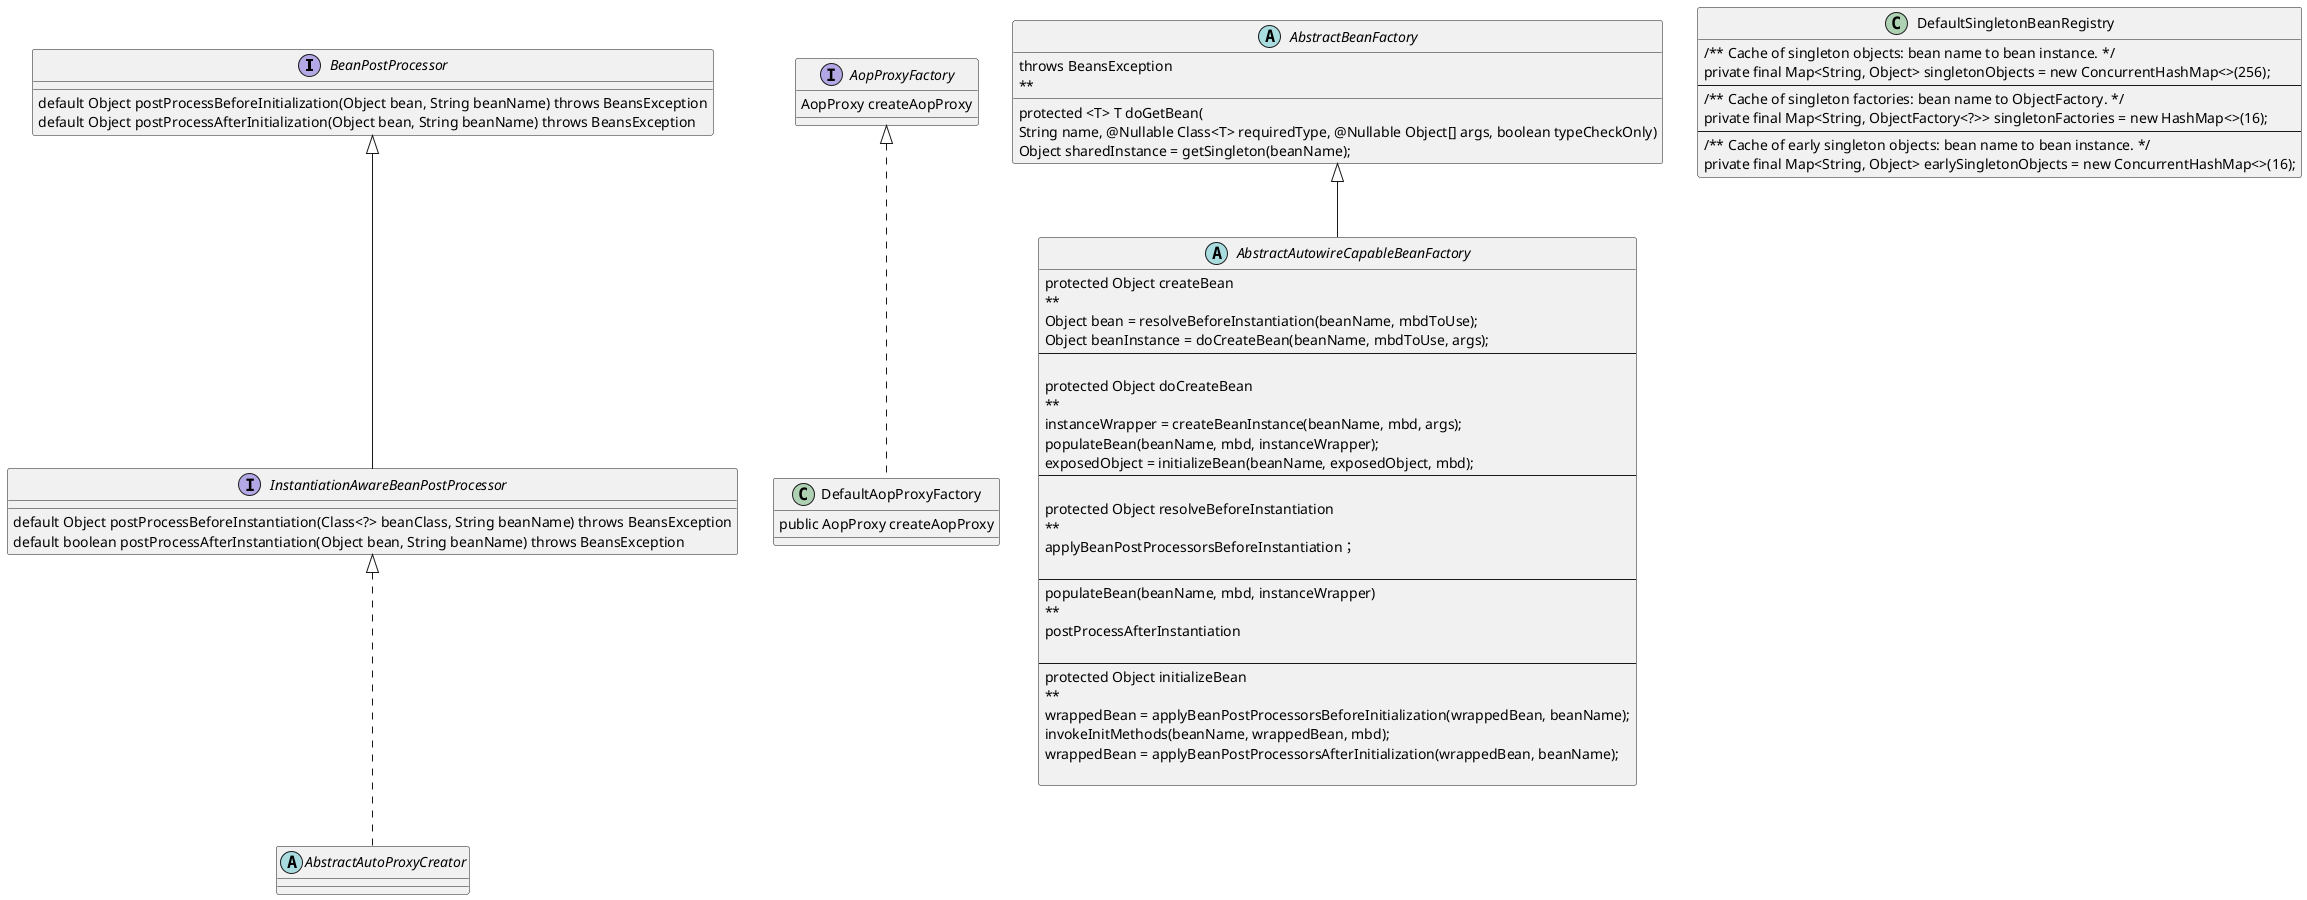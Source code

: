 @startuml

interface BeanPostProcessor {
default Object postProcessBeforeInitialization(Object bean, String beanName) throws BeansException
default Object postProcessAfterInitialization(Object bean, String beanName) throws BeansException
}


interface InstantiationAwareBeanPostProcessor {
default Object postProcessBeforeInstantiation(Class<?> beanClass, String beanName) throws BeansException
default boolean postProcessAfterInstantiation(Object bean, String beanName) throws BeansException
}

interface AopProxyFactory {
AopProxy createAopProxy
}

abstract class AbstractAutoProxyCreator {
}

class DefaultAopProxyFactory {
public AopProxy createAopProxy
}

BeanPostProcessor <|-- InstantiationAwareBeanPostProcessor
InstantiationAwareBeanPostProcessor <|.. AbstractAutoProxyCreator
AopProxyFactory <|.. DefaultAopProxyFactory




abstract class AbstractBeanFactory {
protected <T> T doGetBean(
			String name, @Nullable Class<T> requiredType, @Nullable Object[] args, boolean typeCheckOnly)
			throws BeansException
**
Object sharedInstance = getSingleton(beanName);




}
abstract class AbstractAutowireCapableBeanFactory{
protected Object createBean
**
Object bean = resolveBeforeInstantiation(beanName, mbdToUse);
Object beanInstance = doCreateBean(beanName, mbdToUse, args);
--

protected Object doCreateBean
**
instanceWrapper = createBeanInstance(beanName, mbd, args);
populateBean(beanName, mbd, instanceWrapper);
exposedObject = initializeBean(beanName, exposedObject, mbd);
--

protected Object resolveBeforeInstantiation
**
applyBeanPostProcessorsBeforeInstantiation；

--
populateBean(beanName, mbd, instanceWrapper)
**
postProcessAfterInstantiation

--
protected Object initializeBean
**
wrappedBean = applyBeanPostProcessorsBeforeInitialization(wrappedBean, beanName);
invokeInitMethods(beanName, wrappedBean, mbd);
wrappedBean = applyBeanPostProcessorsAfterInitialization(wrappedBean, beanName);

}



class DefaultSingletonBeanRegistry {
/** Cache of singleton objects: bean name to bean instance. */
private final Map<String, Object> singletonObjects = new ConcurrentHashMap<>(256);
--
/** Cache of singleton factories: bean name to ObjectFactory. */
private final Map<String, ObjectFactory<?>> singletonFactories = new HashMap<>(16);
--
/** Cache of early singleton objects: bean name to bean instance. */
private final Map<String, Object> earlySingletonObjects = new ConcurrentHashMap<>(16);
}




AbstractBeanFactory <|-- AbstractAutowireCapableBeanFactory


@enduml
